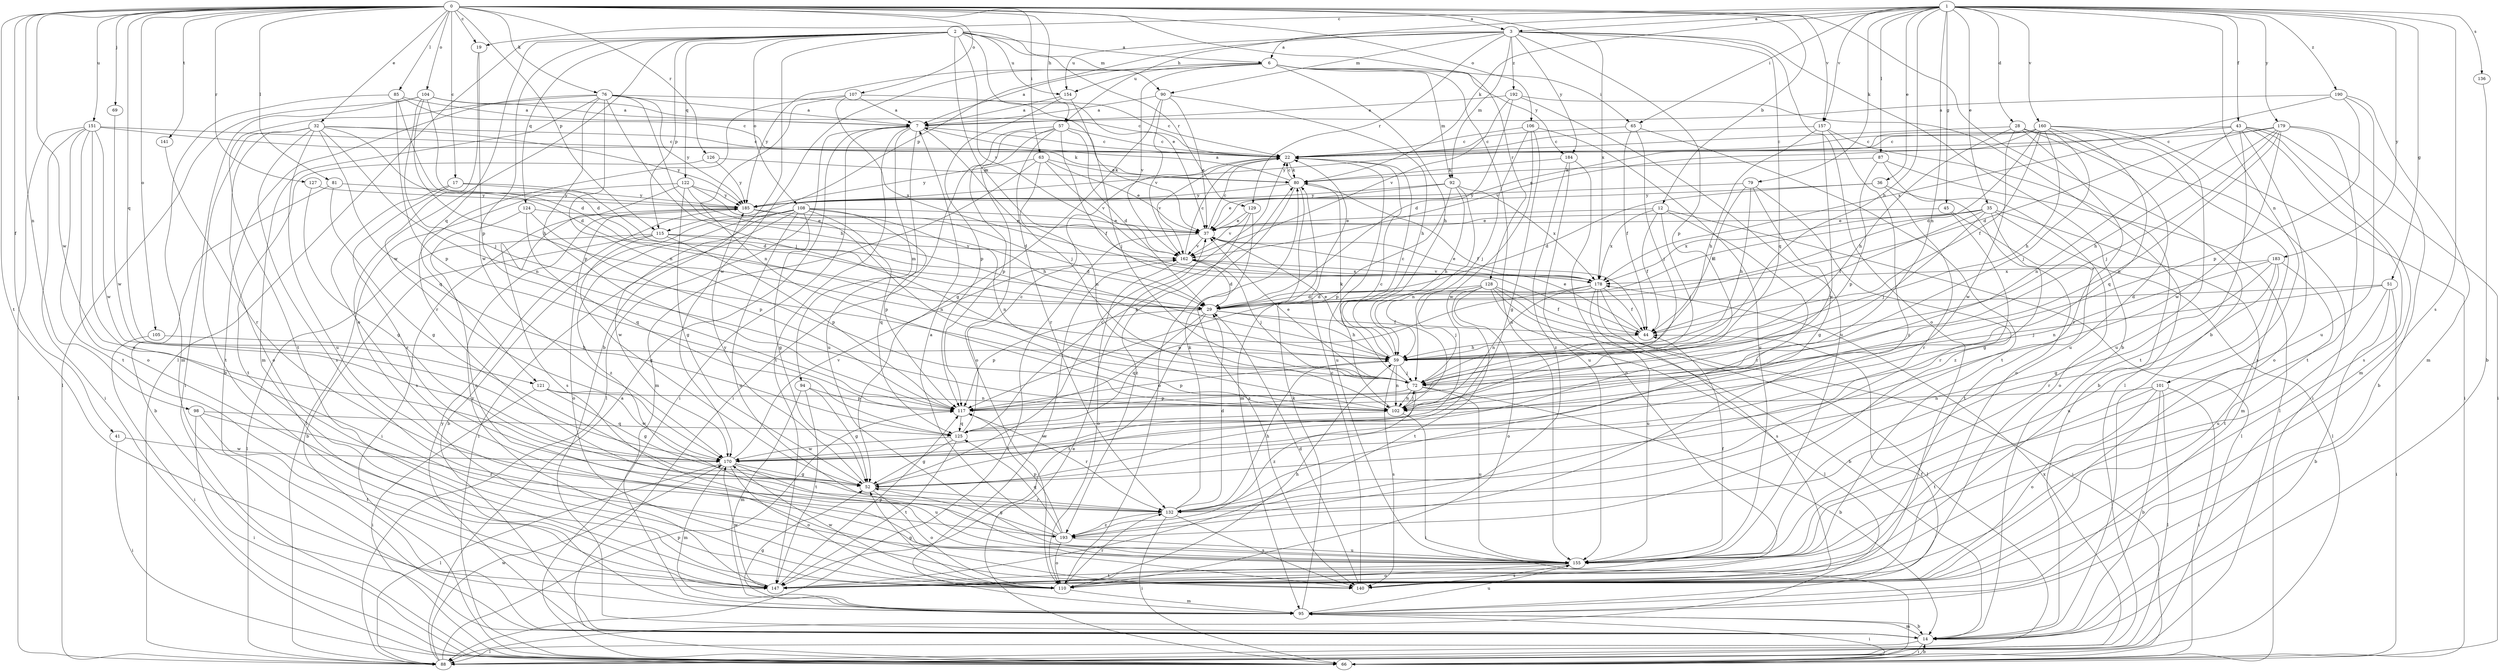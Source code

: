 strict digraph  {
0;
1;
2;
3;
6;
7;
12;
14;
17;
19;
22;
28;
29;
32;
35;
36;
37;
41;
43;
44;
45;
51;
52;
57;
59;
63;
65;
66;
69;
72;
76;
79;
80;
81;
85;
87;
88;
90;
92;
94;
95;
98;
101;
102;
104;
105;
106;
107;
108;
110;
115;
117;
121;
122;
124;
125;
126;
127;
128;
129;
132;
136;
140;
141;
147;
151;
154;
155;
157;
160;
162;
170;
178;
179;
183;
184;
185;
190;
192;
193;
0 -> 3  [label=a];
0 -> 12  [label=b];
0 -> 14  [label=b];
0 -> 17  [label=c];
0 -> 19  [label=c];
0 -> 32  [label=e];
0 -> 41  [label=f];
0 -> 57  [label=h];
0 -> 63  [label=i];
0 -> 69  [label=j];
0 -> 76  [label=k];
0 -> 81  [label=l];
0 -> 85  [label=l];
0 -> 98  [label=n];
0 -> 104  [label=o];
0 -> 105  [label=o];
0 -> 106  [label=o];
0 -> 107  [label=o];
0 -> 115  [label=p];
0 -> 121  [label=q];
0 -> 126  [label=r];
0 -> 127  [label=r];
0 -> 128  [label=r];
0 -> 141  [label=t];
0 -> 147  [label=t];
0 -> 151  [label=u];
0 -> 157  [label=v];
0 -> 170  [label=w];
0 -> 178  [label=x];
1 -> 3  [label=a];
1 -> 19  [label=c];
1 -> 28  [label=d];
1 -> 35  [label=e];
1 -> 36  [label=e];
1 -> 43  [label=f];
1 -> 45  [label=g];
1 -> 51  [label=g];
1 -> 57  [label=h];
1 -> 59  [label=h];
1 -> 65  [label=i];
1 -> 79  [label=k];
1 -> 80  [label=k];
1 -> 87  [label=l];
1 -> 101  [label=n];
1 -> 102  [label=n];
1 -> 136  [label=s];
1 -> 140  [label=s];
1 -> 157  [label=v];
1 -> 160  [label=v];
1 -> 179  [label=y];
1 -> 183  [label=y];
1 -> 190  [label=z];
2 -> 6  [label=a];
2 -> 14  [label=b];
2 -> 37  [label=e];
2 -> 88  [label=l];
2 -> 90  [label=m];
2 -> 108  [label=o];
2 -> 110  [label=o];
2 -> 115  [label=p];
2 -> 121  [label=q];
2 -> 122  [label=q];
2 -> 124  [label=q];
2 -> 129  [label=r];
2 -> 154  [label=u];
2 -> 162  [label=v];
2 -> 170  [label=w];
2 -> 178  [label=x];
3 -> 6  [label=a];
3 -> 14  [label=b];
3 -> 90  [label=m];
3 -> 92  [label=m];
3 -> 110  [label=o];
3 -> 115  [label=p];
3 -> 117  [label=p];
3 -> 125  [label=q];
3 -> 129  [label=r];
3 -> 154  [label=u];
3 -> 184  [label=y];
3 -> 192  [label=z];
6 -> 7  [label=a];
6 -> 59  [label=h];
6 -> 65  [label=i];
6 -> 92  [label=m];
6 -> 154  [label=u];
6 -> 155  [label=u];
6 -> 162  [label=v];
6 -> 170  [label=w];
6 -> 184  [label=y];
6 -> 185  [label=y];
7 -> 22  [label=c];
7 -> 66  [label=i];
7 -> 72  [label=j];
7 -> 88  [label=l];
7 -> 94  [label=m];
7 -> 147  [label=t];
7 -> 155  [label=u];
12 -> 37  [label=e];
12 -> 44  [label=f];
12 -> 72  [label=j];
12 -> 88  [label=l];
12 -> 132  [label=r];
12 -> 178  [label=x];
14 -> 66  [label=i];
14 -> 88  [label=l];
14 -> 95  [label=m];
14 -> 185  [label=y];
17 -> 29  [label=d];
17 -> 132  [label=r];
17 -> 140  [label=s];
17 -> 185  [label=y];
19 -> 117  [label=p];
19 -> 170  [label=w];
22 -> 80  [label=k];
22 -> 155  [label=u];
22 -> 162  [label=v];
28 -> 22  [label=c];
28 -> 59  [label=h];
28 -> 66  [label=i];
28 -> 132  [label=r];
28 -> 140  [label=s];
28 -> 155  [label=u];
28 -> 170  [label=w];
29 -> 44  [label=f];
29 -> 59  [label=h];
29 -> 117  [label=p];
29 -> 125  [label=q];
29 -> 147  [label=t];
32 -> 22  [label=c];
32 -> 29  [label=d];
32 -> 102  [label=n];
32 -> 110  [label=o];
32 -> 125  [label=q];
32 -> 140  [label=s];
32 -> 147  [label=t];
32 -> 155  [label=u];
32 -> 185  [label=y];
35 -> 29  [label=d];
35 -> 37  [label=e];
35 -> 44  [label=f];
35 -> 52  [label=g];
35 -> 72  [label=j];
35 -> 88  [label=l];
35 -> 95  [label=m];
35 -> 178  [label=x];
36 -> 29  [label=d];
36 -> 110  [label=o];
36 -> 132  [label=r];
36 -> 185  [label=y];
37 -> 22  [label=c];
37 -> 88  [label=l];
37 -> 162  [label=v];
41 -> 66  [label=i];
41 -> 170  [label=w];
43 -> 22  [label=c];
43 -> 66  [label=i];
43 -> 95  [label=m];
43 -> 102  [label=n];
43 -> 110  [label=o];
43 -> 140  [label=s];
43 -> 147  [label=t];
43 -> 162  [label=v];
44 -> 37  [label=e];
44 -> 59  [label=h];
45 -> 37  [label=e];
45 -> 132  [label=r];
45 -> 147  [label=t];
51 -> 14  [label=b];
51 -> 29  [label=d];
51 -> 66  [label=i];
51 -> 72  [label=j];
51 -> 155  [label=u];
52 -> 22  [label=c];
52 -> 110  [label=o];
52 -> 132  [label=r];
52 -> 185  [label=y];
57 -> 22  [label=c];
57 -> 29  [label=d];
57 -> 44  [label=f];
57 -> 66  [label=i];
57 -> 110  [label=o];
57 -> 117  [label=p];
57 -> 132  [label=r];
59 -> 22  [label=c];
59 -> 37  [label=e];
59 -> 72  [label=j];
59 -> 102  [label=n];
59 -> 117  [label=p];
59 -> 140  [label=s];
63 -> 37  [label=e];
63 -> 80  [label=k];
63 -> 95  [label=m];
63 -> 102  [label=n];
63 -> 162  [label=v];
63 -> 185  [label=y];
65 -> 22  [label=c];
65 -> 44  [label=f];
65 -> 72  [label=j];
65 -> 147  [label=t];
66 -> 14  [label=b];
66 -> 37  [label=e];
69 -> 170  [label=w];
72 -> 14  [label=b];
72 -> 37  [label=e];
72 -> 80  [label=k];
72 -> 102  [label=n];
72 -> 117  [label=p];
72 -> 155  [label=u];
72 -> 193  [label=z];
76 -> 7  [label=a];
76 -> 14  [label=b];
76 -> 22  [label=c];
76 -> 59  [label=h];
76 -> 72  [label=j];
76 -> 95  [label=m];
76 -> 102  [label=n];
76 -> 117  [label=p];
76 -> 147  [label=t];
76 -> 185  [label=y];
79 -> 44  [label=f];
79 -> 52  [label=g];
79 -> 59  [label=h];
79 -> 185  [label=y];
79 -> 193  [label=z];
80 -> 7  [label=a];
80 -> 22  [label=c];
80 -> 44  [label=f];
80 -> 95  [label=m];
80 -> 110  [label=o];
80 -> 185  [label=y];
81 -> 14  [label=b];
81 -> 52  [label=g];
81 -> 185  [label=y];
85 -> 7  [label=a];
85 -> 22  [label=c];
85 -> 29  [label=d];
85 -> 95  [label=m];
85 -> 117  [label=p];
87 -> 80  [label=k];
87 -> 88  [label=l];
87 -> 110  [label=o];
87 -> 117  [label=p];
88 -> 7  [label=a];
88 -> 117  [label=p];
88 -> 170  [label=w];
88 -> 178  [label=x];
90 -> 7  [label=a];
90 -> 37  [label=e];
90 -> 52  [label=g];
90 -> 59  [label=h];
90 -> 162  [label=v];
92 -> 37  [label=e];
92 -> 59  [label=h];
92 -> 102  [label=n];
92 -> 117  [label=p];
92 -> 178  [label=x];
92 -> 185  [label=y];
94 -> 52  [label=g];
94 -> 95  [label=m];
94 -> 117  [label=p];
94 -> 147  [label=t];
95 -> 14  [label=b];
95 -> 44  [label=f];
95 -> 52  [label=g];
95 -> 66  [label=i];
95 -> 80  [label=k];
95 -> 155  [label=u];
95 -> 162  [label=v];
98 -> 66  [label=i];
98 -> 125  [label=q];
98 -> 147  [label=t];
98 -> 193  [label=z];
101 -> 14  [label=b];
101 -> 66  [label=i];
101 -> 88  [label=l];
101 -> 102  [label=n];
101 -> 110  [label=o];
101 -> 147  [label=t];
102 -> 22  [label=c];
102 -> 66  [label=i];
102 -> 72  [label=j];
102 -> 170  [label=w];
104 -> 7  [label=a];
104 -> 22  [label=c];
104 -> 29  [label=d];
104 -> 59  [label=h];
104 -> 66  [label=i];
104 -> 72  [label=j];
104 -> 88  [label=l];
105 -> 59  [label=h];
105 -> 66  [label=i];
106 -> 22  [label=c];
106 -> 52  [label=g];
106 -> 72  [label=j];
106 -> 155  [label=u];
106 -> 170  [label=w];
107 -> 7  [label=a];
107 -> 37  [label=e];
107 -> 102  [label=n];
107 -> 132  [label=r];
107 -> 178  [label=x];
108 -> 14  [label=b];
108 -> 37  [label=e];
108 -> 52  [label=g];
108 -> 66  [label=i];
108 -> 102  [label=n];
108 -> 117  [label=p];
108 -> 125  [label=q];
108 -> 155  [label=u];
108 -> 170  [label=w];
108 -> 193  [label=z];
110 -> 52  [label=g];
110 -> 59  [label=h];
110 -> 95  [label=m];
110 -> 132  [label=r];
110 -> 170  [label=w];
115 -> 14  [label=b];
115 -> 29  [label=d];
115 -> 52  [label=g];
115 -> 88  [label=l];
115 -> 117  [label=p];
115 -> 162  [label=v];
117 -> 125  [label=q];
117 -> 132  [label=r];
121 -> 52  [label=g];
121 -> 66  [label=i];
121 -> 102  [label=n];
121 -> 170  [label=w];
122 -> 29  [label=d];
122 -> 52  [label=g];
122 -> 59  [label=h];
122 -> 88  [label=l];
122 -> 140  [label=s];
122 -> 185  [label=y];
124 -> 37  [label=e];
124 -> 117  [label=p];
124 -> 125  [label=q];
124 -> 155  [label=u];
125 -> 22  [label=c];
125 -> 52  [label=g];
125 -> 80  [label=k];
125 -> 147  [label=t];
125 -> 170  [label=w];
126 -> 80  [label=k];
126 -> 147  [label=t];
126 -> 185  [label=y];
127 -> 52  [label=g];
127 -> 185  [label=y];
128 -> 14  [label=b];
128 -> 29  [label=d];
128 -> 44  [label=f];
128 -> 66  [label=i];
128 -> 72  [label=j];
128 -> 88  [label=l];
128 -> 110  [label=o];
128 -> 147  [label=t];
129 -> 37  [label=e];
129 -> 140  [label=s];
129 -> 162  [label=v];
129 -> 193  [label=z];
132 -> 29  [label=d];
132 -> 59  [label=h];
132 -> 66  [label=i];
132 -> 80  [label=k];
132 -> 140  [label=s];
132 -> 193  [label=z];
136 -> 14  [label=b];
140 -> 22  [label=c];
140 -> 29  [label=d];
141 -> 132  [label=r];
147 -> 117  [label=p];
147 -> 170  [label=w];
147 -> 185  [label=y];
151 -> 22  [label=c];
151 -> 66  [label=i];
151 -> 80  [label=k];
151 -> 88  [label=l];
151 -> 110  [label=o];
151 -> 147  [label=t];
151 -> 155  [label=u];
151 -> 170  [label=w];
154 -> 7  [label=a];
154 -> 72  [label=j];
154 -> 117  [label=p];
155 -> 44  [label=f];
155 -> 110  [label=o];
155 -> 140  [label=s];
155 -> 147  [label=t];
157 -> 14  [label=b];
157 -> 22  [label=c];
157 -> 59  [label=h];
157 -> 170  [label=w];
157 -> 193  [label=z];
160 -> 22  [label=c];
160 -> 29  [label=d];
160 -> 37  [label=e];
160 -> 44  [label=f];
160 -> 59  [label=h];
160 -> 66  [label=i];
160 -> 72  [label=j];
160 -> 125  [label=q];
160 -> 155  [label=u];
160 -> 185  [label=y];
162 -> 22  [label=c];
162 -> 29  [label=d];
162 -> 72  [label=j];
162 -> 110  [label=o];
162 -> 178  [label=x];
170 -> 52  [label=g];
170 -> 88  [label=l];
170 -> 95  [label=m];
170 -> 110  [label=o];
170 -> 155  [label=u];
170 -> 162  [label=v];
178 -> 29  [label=d];
178 -> 37  [label=e];
178 -> 44  [label=f];
178 -> 88  [label=l];
178 -> 102  [label=n];
178 -> 117  [label=p];
178 -> 140  [label=s];
178 -> 155  [label=u];
178 -> 162  [label=v];
179 -> 14  [label=b];
179 -> 22  [label=c];
179 -> 29  [label=d];
179 -> 59  [label=h];
179 -> 72  [label=j];
179 -> 102  [label=n];
179 -> 147  [label=t];
179 -> 170  [label=w];
183 -> 52  [label=g];
183 -> 102  [label=n];
183 -> 132  [label=r];
183 -> 147  [label=t];
183 -> 155  [label=u];
183 -> 178  [label=x];
184 -> 80  [label=k];
184 -> 110  [label=o];
184 -> 155  [label=u];
184 -> 193  [label=z];
185 -> 37  [label=e];
185 -> 66  [label=i];
185 -> 102  [label=n];
185 -> 110  [label=o];
190 -> 7  [label=a];
190 -> 95  [label=m];
190 -> 117  [label=p];
190 -> 155  [label=u];
190 -> 178  [label=x];
192 -> 7  [label=a];
192 -> 29  [label=d];
192 -> 88  [label=l];
192 -> 155  [label=u];
192 -> 162  [label=v];
193 -> 7  [label=a];
193 -> 52  [label=g];
193 -> 110  [label=o];
193 -> 117  [label=p];
193 -> 125  [label=q];
193 -> 155  [label=u];
}
